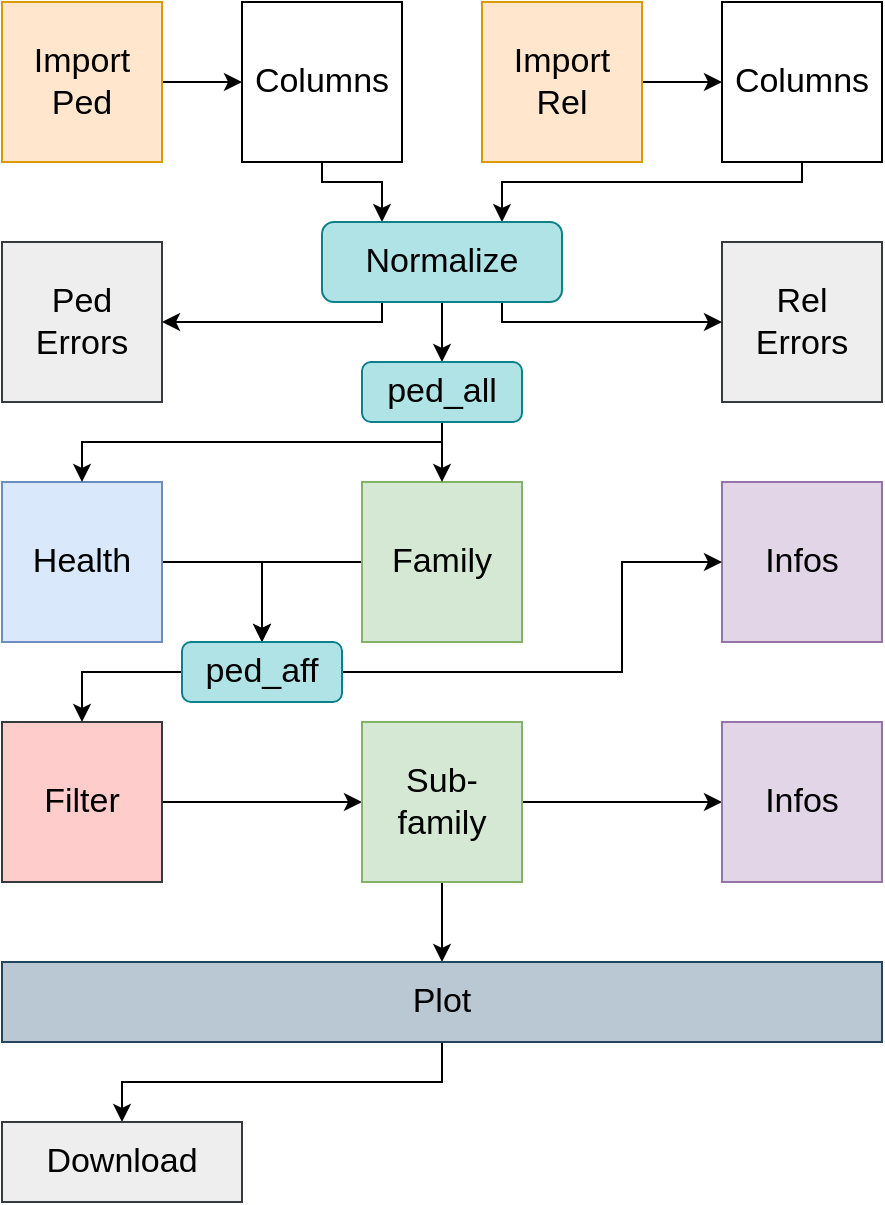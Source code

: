 <mxfile version="21.6.8" type="device">
  <diagram id="zkKBjgYCBercjBHhuhvV" name="Page-1">
    <mxGraphModel dx="1418" dy="820" grid="1" gridSize="10" guides="1" tooltips="1" connect="1" arrows="1" fold="1" page="1" pageScale="1" pageWidth="827" pageHeight="1169" math="0" shadow="0">
      <root>
        <mxCell id="0" />
        <mxCell id="1" parent="0" />
        <mxCell id="PUxq2TPH2Gqj1-elhfw6-15" style="edgeStyle=orthogonalEdgeStyle;rounded=0;orthogonalLoop=1;jettySize=auto;html=1;exitX=1;exitY=0.5;exitDx=0;exitDy=0;entryX=0;entryY=0.5;entryDx=0;entryDy=0;fontSize=17;" parent="1" source="PUxq2TPH2Gqj1-elhfw6-1" target="PUxq2TPH2Gqj1-elhfw6-4" edge="1">
          <mxGeometry relative="1" as="geometry" />
        </mxCell>
        <mxCell id="PUxq2TPH2Gqj1-elhfw6-19" style="edgeStyle=orthogonalEdgeStyle;rounded=0;orthogonalLoop=1;jettySize=auto;html=1;exitX=0.5;exitY=1;exitDx=0;exitDy=0;fontSize=17;entryX=0.25;entryY=0;entryDx=0;entryDy=0;" parent="1" source="PUxq2TPH2Gqj1-elhfw6-4" target="PUxq2TPH2Gqj1-elhfw6-17" edge="1">
          <mxGeometry relative="1" as="geometry">
            <mxPoint x="370" y="220" as="targetPoint" />
            <Array as="points">
              <mxPoint x="320" y="210" />
              <mxPoint x="350" y="210" />
            </Array>
          </mxGeometry>
        </mxCell>
        <mxCell id="PUxq2TPH2Gqj1-elhfw6-1" value="Import&lt;br style=&quot;font-size: 17px;&quot;&gt;Ped" style="whiteSpace=wrap;html=1;aspect=fixed;fillColor=#ffe6cc;strokeColor=#d79b00;fontSize=17;" parent="1" vertex="1">
          <mxGeometry x="160" y="120" width="80" height="80" as="geometry" />
        </mxCell>
        <mxCell id="PUxq2TPH2Gqj1-elhfw6-16" style="edgeStyle=orthogonalEdgeStyle;rounded=0;orthogonalLoop=1;jettySize=auto;html=1;exitX=1;exitY=0.5;exitDx=0;exitDy=0;entryX=0;entryY=0.5;entryDx=0;entryDy=0;fontSize=17;" parent="1" source="PUxq2TPH2Gqj1-elhfw6-2" target="PUxq2TPH2Gqj1-elhfw6-3" edge="1">
          <mxGeometry relative="1" as="geometry" />
        </mxCell>
        <mxCell id="PUxq2TPH2Gqj1-elhfw6-2" value="Import&lt;br style=&quot;font-size: 17px;&quot;&gt;Rel" style="whiteSpace=wrap;html=1;aspect=fixed;fillColor=#ffe6cc;strokeColor=#d79b00;fontSize=17;" parent="1" vertex="1">
          <mxGeometry x="400" y="120" width="80" height="80" as="geometry" />
        </mxCell>
        <mxCell id="PUxq2TPH2Gqj1-elhfw6-18" style="edgeStyle=orthogonalEdgeStyle;rounded=0;orthogonalLoop=1;jettySize=auto;html=1;exitX=0.5;exitY=1;exitDx=0;exitDy=0;entryX=0.75;entryY=0;entryDx=0;entryDy=0;fontSize=17;" parent="1" source="PUxq2TPH2Gqj1-elhfw6-3" target="PUxq2TPH2Gqj1-elhfw6-17" edge="1">
          <mxGeometry relative="1" as="geometry">
            <Array as="points">
              <mxPoint x="560" y="210" />
              <mxPoint x="410" y="210" />
            </Array>
          </mxGeometry>
        </mxCell>
        <mxCell id="PUxq2TPH2Gqj1-elhfw6-3" value="Columns" style="whiteSpace=wrap;html=1;aspect=fixed;fontSize=17;" parent="1" vertex="1">
          <mxGeometry x="520" y="120" width="80" height="80" as="geometry" />
        </mxCell>
        <mxCell id="PUxq2TPH2Gqj1-elhfw6-4" value="Columns" style="whiteSpace=wrap;html=1;aspect=fixed;fontSize=17;" parent="1" vertex="1">
          <mxGeometry x="280" y="120" width="80" height="80" as="geometry" />
        </mxCell>
        <mxCell id="PUxq2TPH2Gqj1-elhfw6-5" value="Ped&lt;br&gt;Errors" style="whiteSpace=wrap;html=1;aspect=fixed;fillColor=#eeeeee;strokeColor=#36393d;fontSize=17;" parent="1" vertex="1">
          <mxGeometry x="160" y="240" width="80" height="80" as="geometry" />
        </mxCell>
        <mxCell id="PUxq2TPH2Gqj1-elhfw6-6" value="Rel&lt;br&gt;Errors" style="whiteSpace=wrap;html=1;aspect=fixed;fillColor=#eeeeee;strokeColor=#36393d;fontSize=17;" parent="1" vertex="1">
          <mxGeometry x="520" y="240" width="80" height="80" as="geometry" />
        </mxCell>
        <mxCell id="PUxq2TPH2Gqj1-elhfw6-39" style="edgeStyle=orthogonalEdgeStyle;rounded=0;orthogonalLoop=1;jettySize=auto;html=1;exitX=1;exitY=0.5;exitDx=0;exitDy=0;entryX=0.5;entryY=0;entryDx=0;entryDy=0;fontSize=12;" parent="1" source="PUxq2TPH2Gqj1-elhfw6-7" target="PUxq2TPH2Gqj1-elhfw6-38" edge="1">
          <mxGeometry relative="1" as="geometry" />
        </mxCell>
        <mxCell id="PUxq2TPH2Gqj1-elhfw6-7" value="Health" style="whiteSpace=wrap;html=1;aspect=fixed;fillColor=#dae8fc;strokeColor=#6c8ebf;fontSize=17;" parent="1" vertex="1">
          <mxGeometry x="160" y="360" width="80" height="80" as="geometry" />
        </mxCell>
        <mxCell id="PUxq2TPH2Gqj1-elhfw6-40" style="edgeStyle=orthogonalEdgeStyle;rounded=0;orthogonalLoop=1;jettySize=auto;html=1;exitX=0;exitY=0.5;exitDx=0;exitDy=0;entryX=0.5;entryY=0;entryDx=0;entryDy=0;fontSize=12;" parent="1" source="PUxq2TPH2Gqj1-elhfw6-8" target="PUxq2TPH2Gqj1-elhfw6-38" edge="1">
          <mxGeometry relative="1" as="geometry" />
        </mxCell>
        <mxCell id="PUxq2TPH2Gqj1-elhfw6-8" value="Family" style="whiteSpace=wrap;html=1;aspect=fixed;fillColor=#d5e8d4;strokeColor=#82b366;fontSize=17;" parent="1" vertex="1">
          <mxGeometry x="340" y="360" width="80" height="80" as="geometry" />
        </mxCell>
        <mxCell id="PUxq2TPH2Gqj1-elhfw6-9" value="Infos" style="whiteSpace=wrap;html=1;aspect=fixed;fillColor=#e1d5e7;strokeColor=#9673a6;fontSize=17;" parent="1" vertex="1">
          <mxGeometry x="520" y="360" width="80" height="80" as="geometry" />
        </mxCell>
        <mxCell id="PUxq2TPH2Gqj1-elhfw6-26" style="edgeStyle=orthogonalEdgeStyle;rounded=0;orthogonalLoop=1;jettySize=auto;html=1;exitX=1;exitY=0.5;exitDx=0;exitDy=0;entryX=0;entryY=0.5;entryDx=0;entryDy=0;fontSize=17;" parent="1" source="PUxq2TPH2Gqj1-elhfw6-10" target="PUxq2TPH2Gqj1-elhfw6-11" edge="1">
          <mxGeometry relative="1" as="geometry" />
        </mxCell>
        <mxCell id="PUxq2TPH2Gqj1-elhfw6-10" value="Filter" style="whiteSpace=wrap;html=1;aspect=fixed;fillColor=#ffcccc;strokeColor=#36393d;fontSize=17;" parent="1" vertex="1">
          <mxGeometry x="160" y="480" width="80" height="80" as="geometry" />
        </mxCell>
        <mxCell id="PUxq2TPH2Gqj1-elhfw6-29" style="edgeStyle=orthogonalEdgeStyle;rounded=0;orthogonalLoop=1;jettySize=auto;html=1;exitX=1;exitY=0.5;exitDx=0;exitDy=0;entryX=0;entryY=0.5;entryDx=0;entryDy=0;fontSize=17;" parent="1" source="PUxq2TPH2Gqj1-elhfw6-11" target="PUxq2TPH2Gqj1-elhfw6-12" edge="1">
          <mxGeometry relative="1" as="geometry" />
        </mxCell>
        <mxCell id="PUxq2TPH2Gqj1-elhfw6-30" style="edgeStyle=orthogonalEdgeStyle;rounded=0;orthogonalLoop=1;jettySize=auto;html=1;exitX=0.5;exitY=1;exitDx=0;exitDy=0;entryX=0.5;entryY=0;entryDx=0;entryDy=0;fontSize=17;" parent="1" source="PUxq2TPH2Gqj1-elhfw6-11" target="PUxq2TPH2Gqj1-elhfw6-14" edge="1">
          <mxGeometry relative="1" as="geometry" />
        </mxCell>
        <mxCell id="PUxq2TPH2Gqj1-elhfw6-11" value="Sub-family" style="whiteSpace=wrap;html=1;aspect=fixed;fillColor=#d5e8d4;strokeColor=#82b366;fontSize=17;" parent="1" vertex="1">
          <mxGeometry x="340" y="480" width="80" height="80" as="geometry" />
        </mxCell>
        <mxCell id="PUxq2TPH2Gqj1-elhfw6-12" value="Infos" style="whiteSpace=wrap;html=1;aspect=fixed;fillColor=#e1d5e7;strokeColor=#9673a6;fontSize=17;" parent="1" vertex="1">
          <mxGeometry x="520" y="480" width="80" height="80" as="geometry" />
        </mxCell>
        <mxCell id="PUxq2TPH2Gqj1-elhfw6-47" style="edgeStyle=orthogonalEdgeStyle;rounded=0;orthogonalLoop=1;jettySize=auto;html=1;exitX=0.5;exitY=1;exitDx=0;exitDy=0;entryX=0.5;entryY=0;entryDx=0;entryDy=0;fontSize=12;" parent="1" source="PUxq2TPH2Gqj1-elhfw6-14" target="PUxq2TPH2Gqj1-elhfw6-48" edge="1">
          <mxGeometry relative="1" as="geometry">
            <mxPoint x="200" y="680" as="targetPoint" />
          </mxGeometry>
        </mxCell>
        <mxCell id="PUxq2TPH2Gqj1-elhfw6-14" value="Plot" style="rounded=0;whiteSpace=wrap;html=1;fillColor=#bac8d3;strokeColor=#23445d;fontSize=17;" parent="1" vertex="1">
          <mxGeometry x="160" y="600" width="440" height="40" as="geometry" />
        </mxCell>
        <mxCell id="PUxq2TPH2Gqj1-elhfw6-20" style="edgeStyle=orthogonalEdgeStyle;rounded=0;orthogonalLoop=1;jettySize=auto;html=1;exitX=0.25;exitY=1;exitDx=0;exitDy=0;entryX=1;entryY=0.5;entryDx=0;entryDy=0;fontSize=17;" parent="1" source="PUxq2TPH2Gqj1-elhfw6-17" target="PUxq2TPH2Gqj1-elhfw6-5" edge="1">
          <mxGeometry relative="1" as="geometry">
            <Array as="points">
              <mxPoint x="350" y="280" />
            </Array>
          </mxGeometry>
        </mxCell>
        <mxCell id="PUxq2TPH2Gqj1-elhfw6-21" style="edgeStyle=orthogonalEdgeStyle;rounded=0;orthogonalLoop=1;jettySize=auto;html=1;exitX=0.75;exitY=1;exitDx=0;exitDy=0;entryX=0;entryY=0.5;entryDx=0;entryDy=0;fontSize=17;" parent="1" source="PUxq2TPH2Gqj1-elhfw6-17" target="PUxq2TPH2Gqj1-elhfw6-6" edge="1">
          <mxGeometry relative="1" as="geometry">
            <Array as="points">
              <mxPoint x="410" y="280" />
            </Array>
          </mxGeometry>
        </mxCell>
        <mxCell id="PUxq2TPH2Gqj1-elhfw6-44" style="edgeStyle=orthogonalEdgeStyle;rounded=0;orthogonalLoop=1;jettySize=auto;html=1;exitX=0.5;exitY=1;exitDx=0;exitDy=0;entryX=0.5;entryY=0;entryDx=0;entryDy=0;fontSize=12;" parent="1" source="PUxq2TPH2Gqj1-elhfw6-17" target="PUxq2TPH2Gqj1-elhfw6-43" edge="1">
          <mxGeometry relative="1" as="geometry" />
        </mxCell>
        <mxCell id="PUxq2TPH2Gqj1-elhfw6-17" value="Normalize" style="rounded=1;whiteSpace=wrap;html=1;fontSize=17;fillColor=#b0e3e6;strokeColor=#0e8088;" parent="1" vertex="1">
          <mxGeometry x="320" y="230" width="120" height="40" as="geometry" />
        </mxCell>
        <mxCell id="PUxq2TPH2Gqj1-elhfw6-41" style="edgeStyle=orthogonalEdgeStyle;rounded=0;orthogonalLoop=1;jettySize=auto;html=1;exitX=1;exitY=0.5;exitDx=0;exitDy=0;entryX=0;entryY=0.5;entryDx=0;entryDy=0;fontSize=12;" parent="1" source="PUxq2TPH2Gqj1-elhfw6-38" target="PUxq2TPH2Gqj1-elhfw6-9" edge="1">
          <mxGeometry relative="1" as="geometry">
            <Array as="points">
              <mxPoint x="470" y="455" />
              <mxPoint x="470" y="400" />
            </Array>
          </mxGeometry>
        </mxCell>
        <mxCell id="PUxq2TPH2Gqj1-elhfw6-42" style="edgeStyle=orthogonalEdgeStyle;rounded=0;orthogonalLoop=1;jettySize=auto;html=1;exitX=0;exitY=0.5;exitDx=0;exitDy=0;entryX=0.5;entryY=0;entryDx=0;entryDy=0;fontSize=12;" parent="1" source="PUxq2TPH2Gqj1-elhfw6-38" target="PUxq2TPH2Gqj1-elhfw6-10" edge="1">
          <mxGeometry relative="1" as="geometry" />
        </mxCell>
        <mxCell id="PUxq2TPH2Gqj1-elhfw6-38" value="ped_aff" style="rounded=1;whiteSpace=wrap;html=1;fontSize=17;fillColor=#b0e3e6;strokeColor=#0e8088;" parent="1" vertex="1">
          <mxGeometry x="250" y="440" width="80" height="30" as="geometry" />
        </mxCell>
        <mxCell id="PUxq2TPH2Gqj1-elhfw6-45" style="edgeStyle=orthogonalEdgeStyle;rounded=0;orthogonalLoop=1;jettySize=auto;html=1;exitX=0.5;exitY=1;exitDx=0;exitDy=0;entryX=0.5;entryY=0;entryDx=0;entryDy=0;fontSize=12;" parent="1" source="PUxq2TPH2Gqj1-elhfw6-43" target="PUxq2TPH2Gqj1-elhfw6-8" edge="1">
          <mxGeometry relative="1" as="geometry" />
        </mxCell>
        <mxCell id="PUxq2TPH2Gqj1-elhfw6-46" style="edgeStyle=orthogonalEdgeStyle;rounded=0;orthogonalLoop=1;jettySize=auto;html=1;exitX=0.5;exitY=1;exitDx=0;exitDy=0;entryX=0.5;entryY=0;entryDx=0;entryDy=0;fontSize=12;" parent="1" source="PUxq2TPH2Gqj1-elhfw6-43" target="PUxq2TPH2Gqj1-elhfw6-7" edge="1">
          <mxGeometry relative="1" as="geometry">
            <Array as="points">
              <mxPoint x="380" y="340" />
              <mxPoint x="200" y="340" />
            </Array>
          </mxGeometry>
        </mxCell>
        <mxCell id="PUxq2TPH2Gqj1-elhfw6-43" value="ped_all" style="rounded=1;whiteSpace=wrap;html=1;fontSize=17;fillColor=#b0e3e6;strokeColor=#0e8088;" parent="1" vertex="1">
          <mxGeometry x="340" y="300" width="80" height="30" as="geometry" />
        </mxCell>
        <mxCell id="PUxq2TPH2Gqj1-elhfw6-48" value="&lt;font style=&quot;font-size: 17px;&quot;&gt;Download&lt;/font&gt;" style="rounded=0;whiteSpace=wrap;html=1;fontSize=12;fillColor=#eeeeee;strokeColor=#36393d;" parent="1" vertex="1">
          <mxGeometry x="160" y="680" width="120" height="40" as="geometry" />
        </mxCell>
      </root>
    </mxGraphModel>
  </diagram>
</mxfile>
